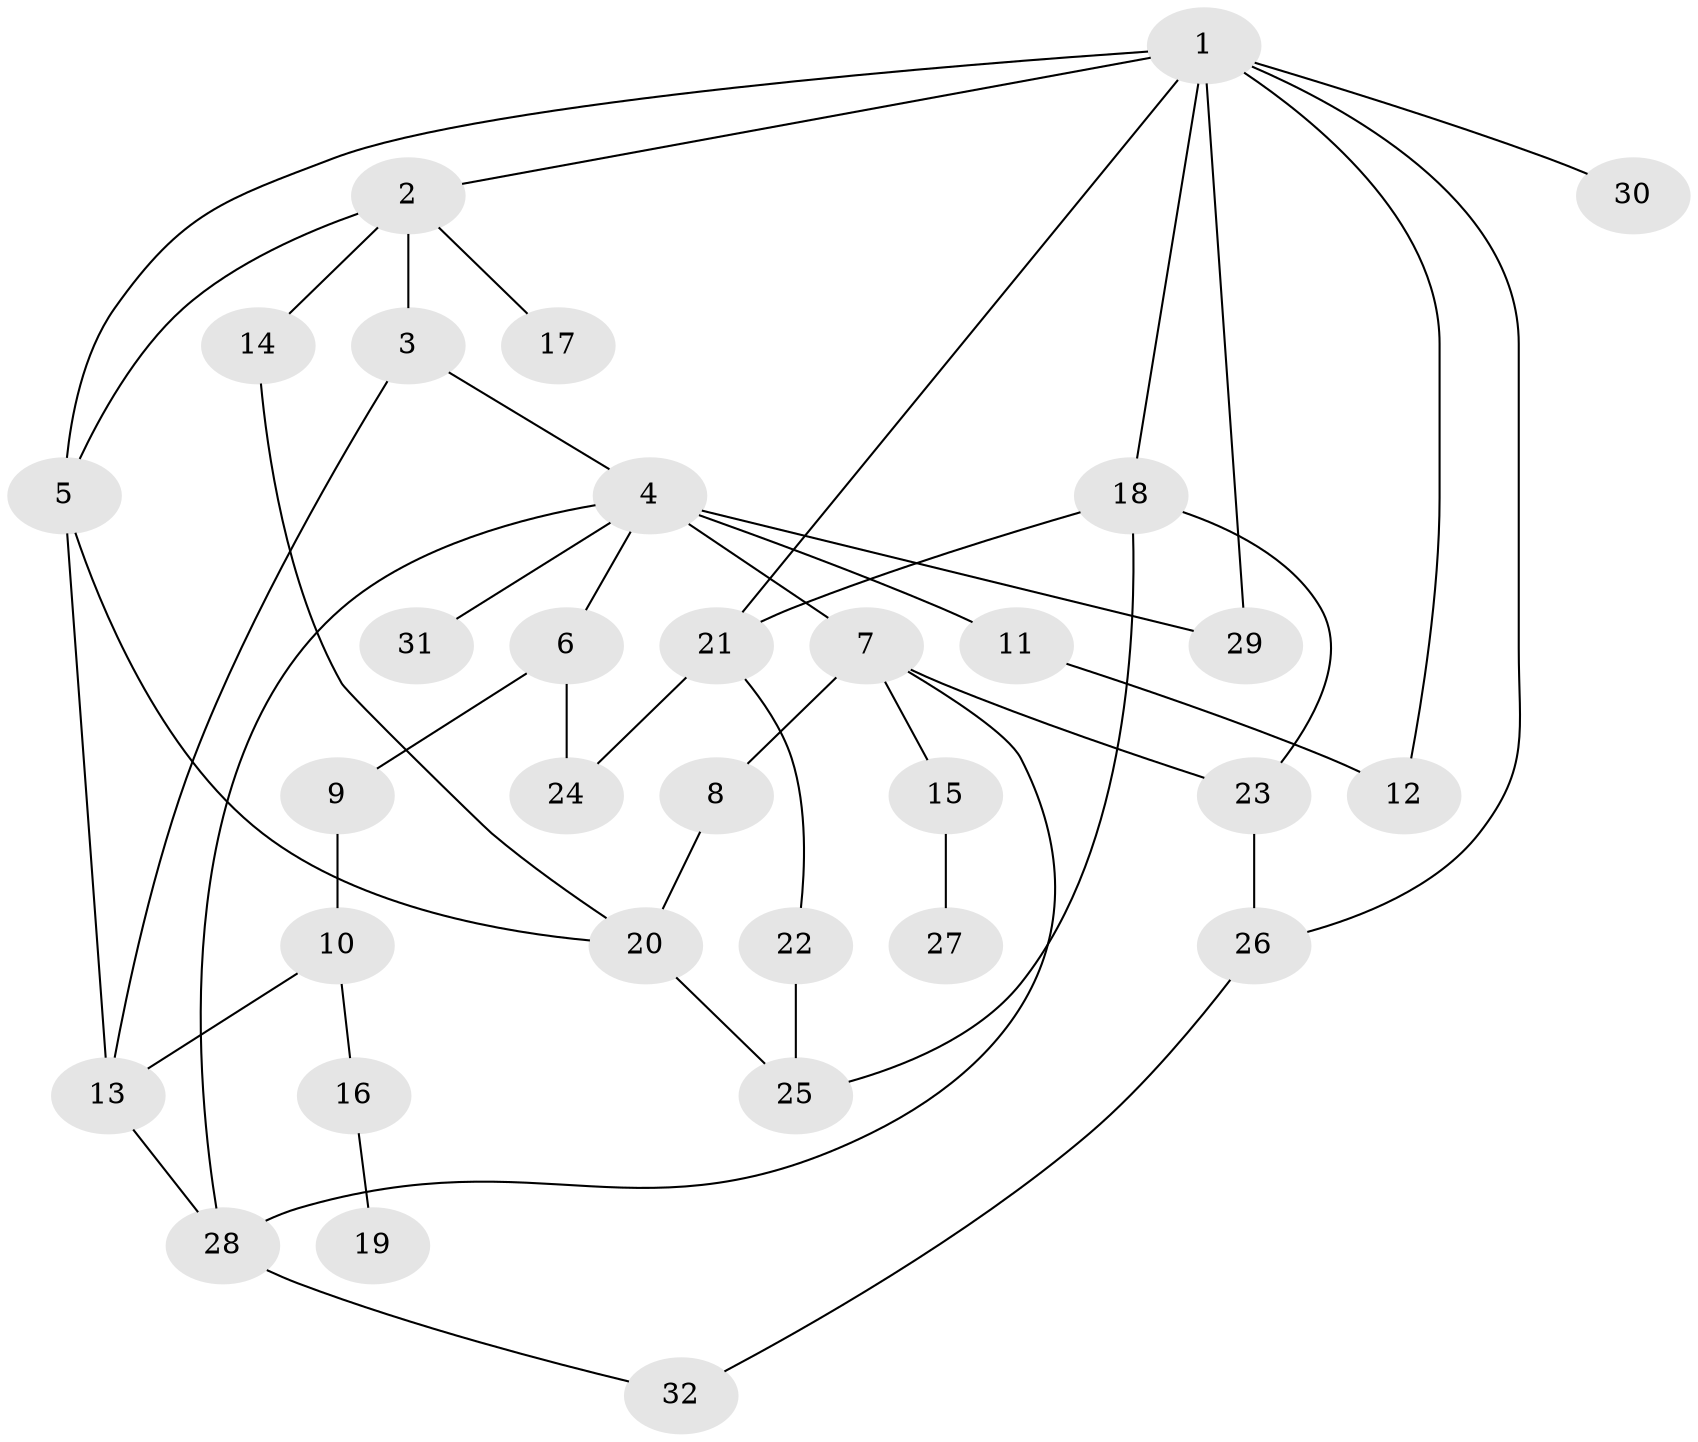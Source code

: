 // original degree distribution, {3: 0.14864864864864866, 6: 0.02702702702702703, 4: 0.0945945945945946, 9: 0.013513513513513514, 2: 0.3918918918918919, 5: 0.02702702702702703, 7: 0.013513513513513514, 1: 0.28378378378378377}
// Generated by graph-tools (version 1.1) at 2025/48/03/04/25 22:48:58]
// undirected, 32 vertices, 47 edges
graph export_dot {
  node [color=gray90,style=filled];
  1;
  2;
  3;
  4;
  5;
  6;
  7;
  8;
  9;
  10;
  11;
  12;
  13;
  14;
  15;
  16;
  17;
  18;
  19;
  20;
  21;
  22;
  23;
  24;
  25;
  26;
  27;
  28;
  29;
  30;
  31;
  32;
  1 -- 2 [weight=1.0];
  1 -- 5 [weight=1.0];
  1 -- 12 [weight=1.0];
  1 -- 18 [weight=1.0];
  1 -- 21 [weight=1.0];
  1 -- 26 [weight=1.0];
  1 -- 29 [weight=1.0];
  1 -- 30 [weight=1.0];
  2 -- 3 [weight=1.0];
  2 -- 5 [weight=1.0];
  2 -- 14 [weight=1.0];
  2 -- 17 [weight=1.0];
  3 -- 4 [weight=1.0];
  3 -- 13 [weight=1.0];
  4 -- 6 [weight=1.0];
  4 -- 7 [weight=2.0];
  4 -- 11 [weight=1.0];
  4 -- 28 [weight=1.0];
  4 -- 29 [weight=1.0];
  4 -- 31 [weight=1.0];
  5 -- 13 [weight=1.0];
  5 -- 20 [weight=1.0];
  6 -- 9 [weight=2.0];
  6 -- 24 [weight=1.0];
  7 -- 8 [weight=1.0];
  7 -- 15 [weight=1.0];
  7 -- 23 [weight=1.0];
  7 -- 28 [weight=1.0];
  8 -- 20 [weight=3.0];
  9 -- 10 [weight=1.0];
  10 -- 13 [weight=1.0];
  10 -- 16 [weight=1.0];
  11 -- 12 [weight=1.0];
  13 -- 28 [weight=1.0];
  14 -- 20 [weight=1.0];
  15 -- 27 [weight=1.0];
  16 -- 19 [weight=1.0];
  18 -- 21 [weight=1.0];
  18 -- 23 [weight=1.0];
  18 -- 25 [weight=1.0];
  20 -- 25 [weight=1.0];
  21 -- 22 [weight=1.0];
  21 -- 24 [weight=1.0];
  22 -- 25 [weight=1.0];
  23 -- 26 [weight=1.0];
  26 -- 32 [weight=1.0];
  28 -- 32 [weight=1.0];
}
